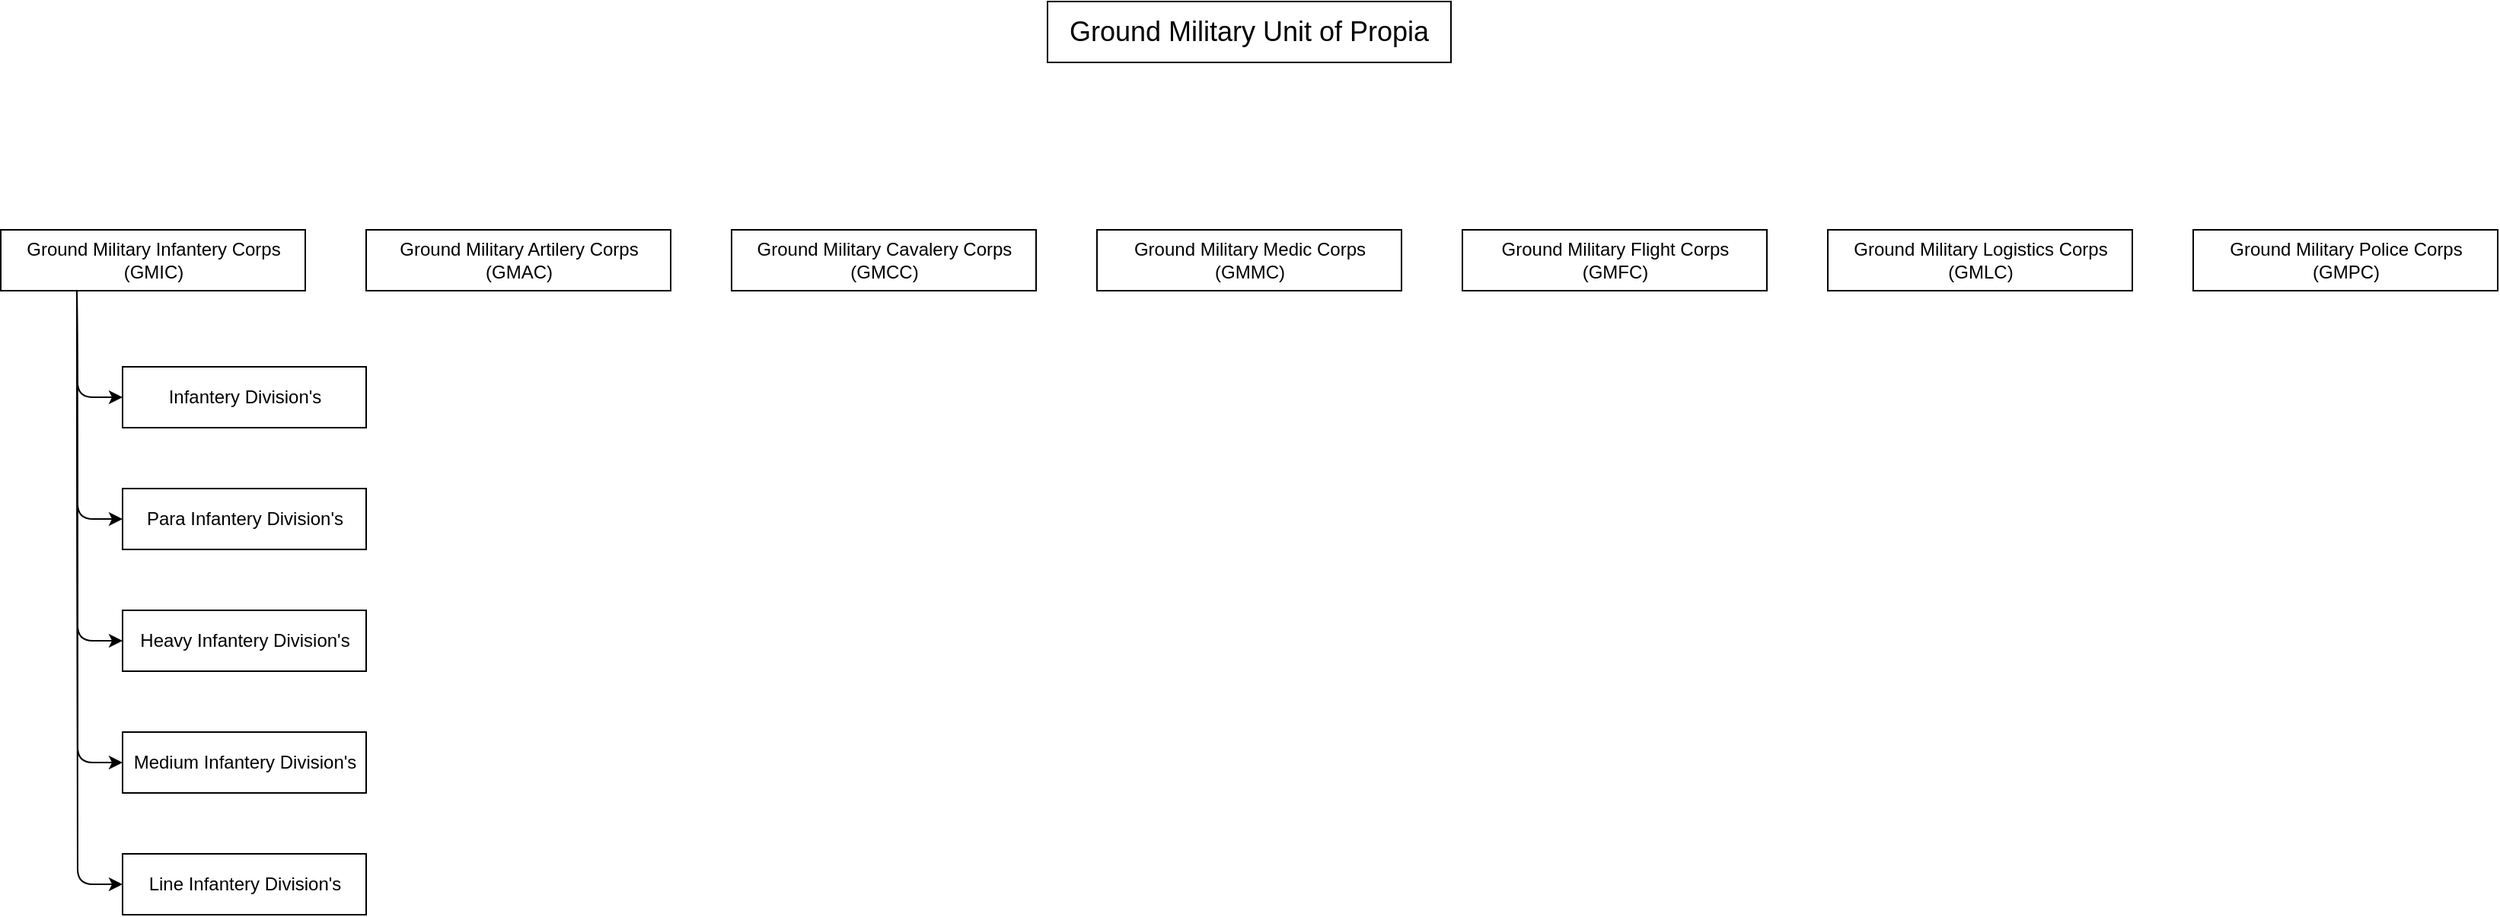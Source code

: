 <mxfile version="14.6.13" type="device"><diagram id="hd0t01-brpDn-bVLobMP" name="Page-1"><mxGraphModel dx="1240" dy="743" grid="1" gridSize="10" guides="1" tooltips="1" connect="1" arrows="1" fold="1" page="1" pageScale="1" pageWidth="850" pageHeight="1100" math="0" shadow="0"><root><mxCell id="0"/><mxCell id="1" parent="0"/><mxCell id="4C-aOLq08_xFfEXQ0zSW-1" value="&lt;font style=&quot;font-size: 18px&quot;&gt;Ground Military Unit of Propia&lt;/font&gt;" style="rounded=0;whiteSpace=wrap;html=1;" parent="1" vertex="1"><mxGeometry x="710" y="40" width="265" height="40" as="geometry"/></mxCell><mxCell id="4C-aOLq08_xFfEXQ0zSW-2" value="Ground Military Infantery Corps&lt;br&gt;(GMIC)" style="rounded=0;whiteSpace=wrap;html=1;" parent="1" vertex="1"><mxGeometry x="22.5" y="190" width="200" height="40" as="geometry"/></mxCell><mxCell id="4C-aOLq08_xFfEXQ0zSW-4" value="Ground Military Artilery Corps&lt;br&gt;(GMAC)" style="rounded=0;whiteSpace=wrap;html=1;" parent="1" vertex="1"><mxGeometry x="262.5" y="190" width="200" height="40" as="geometry"/></mxCell><mxCell id="4C-aOLq08_xFfEXQ0zSW-5" value="Ground Military Cavalery Corps&lt;br&gt;(GMCC)" style="rounded=0;whiteSpace=wrap;html=1;" parent="1" vertex="1"><mxGeometry x="502.5" y="190" width="200" height="40" as="geometry"/></mxCell><mxCell id="4C-aOLq08_xFfEXQ0zSW-6" value="Ground Military Medic Corps&lt;br&gt;(GMMC)" style="rounded=0;whiteSpace=wrap;html=1;" parent="1" vertex="1"><mxGeometry x="742.5" y="190" width="200" height="40" as="geometry"/></mxCell><mxCell id="4C-aOLq08_xFfEXQ0zSW-7" value="Ground Military Police Corps&lt;br&gt;(GMPC)" style="rounded=0;whiteSpace=wrap;html=1;" parent="1" vertex="1"><mxGeometry x="1462.5" y="190" width="200" height="40" as="geometry"/></mxCell><mxCell id="4C-aOLq08_xFfEXQ0zSW-8" value="Ground Military Flight Corps&lt;br&gt;(GMFC)" style="rounded=0;whiteSpace=wrap;html=1;" parent="1" vertex="1"><mxGeometry x="982.5" y="190" width="200" height="40" as="geometry"/></mxCell><mxCell id="4C-aOLq08_xFfEXQ0zSW-9" value="Ground Military Logistics Corps&lt;br&gt;(GMLC)" style="rounded=0;whiteSpace=wrap;html=1;" parent="1" vertex="1"><mxGeometry x="1222.5" y="190" width="200" height="40" as="geometry"/></mxCell><mxCell id="mBeHLlhfHzC-_arHGiAu-1" value="Infantery Division's" style="rounded=0;whiteSpace=wrap;html=1;" vertex="1" parent="1"><mxGeometry x="102.5" y="280" width="160" height="40" as="geometry"/></mxCell><mxCell id="mBeHLlhfHzC-_arHGiAu-3" value="Heavy Infantery Division's" style="rounded=0;whiteSpace=wrap;html=1;" vertex="1" parent="1"><mxGeometry x="102.5" y="440" width="160" height="40" as="geometry"/></mxCell><mxCell id="mBeHLlhfHzC-_arHGiAu-4" value="Para Infantery Division's" style="rounded=0;whiteSpace=wrap;html=1;" vertex="1" parent="1"><mxGeometry x="102.5" y="360" width="160" height="40" as="geometry"/></mxCell><mxCell id="mBeHLlhfHzC-_arHGiAu-5" value="Medium Infantery Division's" style="rounded=0;whiteSpace=wrap;html=1;" vertex="1" parent="1"><mxGeometry x="102.5" y="520" width="160" height="40" as="geometry"/></mxCell><mxCell id="mBeHLlhfHzC-_arHGiAu-6" value="Line Infantery Division's" style="rounded=0;whiteSpace=wrap;html=1;" vertex="1" parent="1"><mxGeometry x="102.5" y="600" width="160" height="40" as="geometry"/></mxCell><mxCell id="mBeHLlhfHzC-_arHGiAu-15" value="" style="endArrow=classic;html=1;exitX=0.25;exitY=1;exitDx=0;exitDy=0;entryX=0;entryY=0.5;entryDx=0;entryDy=0;" edge="1" parent="1" source="4C-aOLq08_xFfEXQ0zSW-2" target="mBeHLlhfHzC-_arHGiAu-6"><mxGeometry width="50" height="50" relative="1" as="geometry"><mxPoint x="50" y="260" as="sourcePoint"/><mxPoint x="73" y="620" as="targetPoint"/><Array as="points"><mxPoint x="73" y="620"/></Array></mxGeometry></mxCell><mxCell id="mBeHLlhfHzC-_arHGiAu-16" value="" style="endArrow=classic;html=1;exitX=0.25;exitY=1;exitDx=0;exitDy=0;entryX=0;entryY=0.5;entryDx=0;entryDy=0;" edge="1" parent="1" source="4C-aOLq08_xFfEXQ0zSW-2" target="mBeHLlhfHzC-_arHGiAu-5"><mxGeometry width="50" height="50" relative="1" as="geometry"><mxPoint x="82.5" y="240" as="sourcePoint"/><mxPoint x="112.5" y="630" as="targetPoint"/><Array as="points"><mxPoint x="73" y="540"/></Array></mxGeometry></mxCell><mxCell id="mBeHLlhfHzC-_arHGiAu-17" value="" style="endArrow=classic;html=1;exitX=0.25;exitY=1;exitDx=0;exitDy=0;entryX=0;entryY=0.5;entryDx=0;entryDy=0;" edge="1" parent="1" source="4C-aOLq08_xFfEXQ0zSW-2" target="mBeHLlhfHzC-_arHGiAu-3"><mxGeometry width="50" height="50" relative="1" as="geometry"><mxPoint x="92.5" y="250" as="sourcePoint"/><mxPoint x="122.5" y="640" as="targetPoint"/><Array as="points"><mxPoint x="73" y="460"/></Array></mxGeometry></mxCell><mxCell id="mBeHLlhfHzC-_arHGiAu-18" value="" style="endArrow=classic;html=1;exitX=0.25;exitY=1;exitDx=0;exitDy=0;entryX=0;entryY=0.5;entryDx=0;entryDy=0;" edge="1" parent="1" source="4C-aOLq08_xFfEXQ0zSW-2" target="mBeHLlhfHzC-_arHGiAu-4"><mxGeometry width="50" height="50" relative="1" as="geometry"><mxPoint x="82.5" y="240" as="sourcePoint"/><mxPoint x="112.5" y="470" as="targetPoint"/><Array as="points"><mxPoint x="73" y="380"/></Array></mxGeometry></mxCell><mxCell id="mBeHLlhfHzC-_arHGiAu-19" value="" style="endArrow=classic;html=1;exitX=0.25;exitY=1;exitDx=0;exitDy=0;entryX=0;entryY=0.5;entryDx=0;entryDy=0;" edge="1" parent="1" source="4C-aOLq08_xFfEXQ0zSW-2" target="mBeHLlhfHzC-_arHGiAu-1"><mxGeometry width="50" height="50" relative="1" as="geometry"><mxPoint x="92.5" y="250" as="sourcePoint"/><mxPoint x="122.5" y="480" as="targetPoint"/><Array as="points"><mxPoint x="73" y="300"/></Array></mxGeometry></mxCell></root></mxGraphModel></diagram></mxfile>
